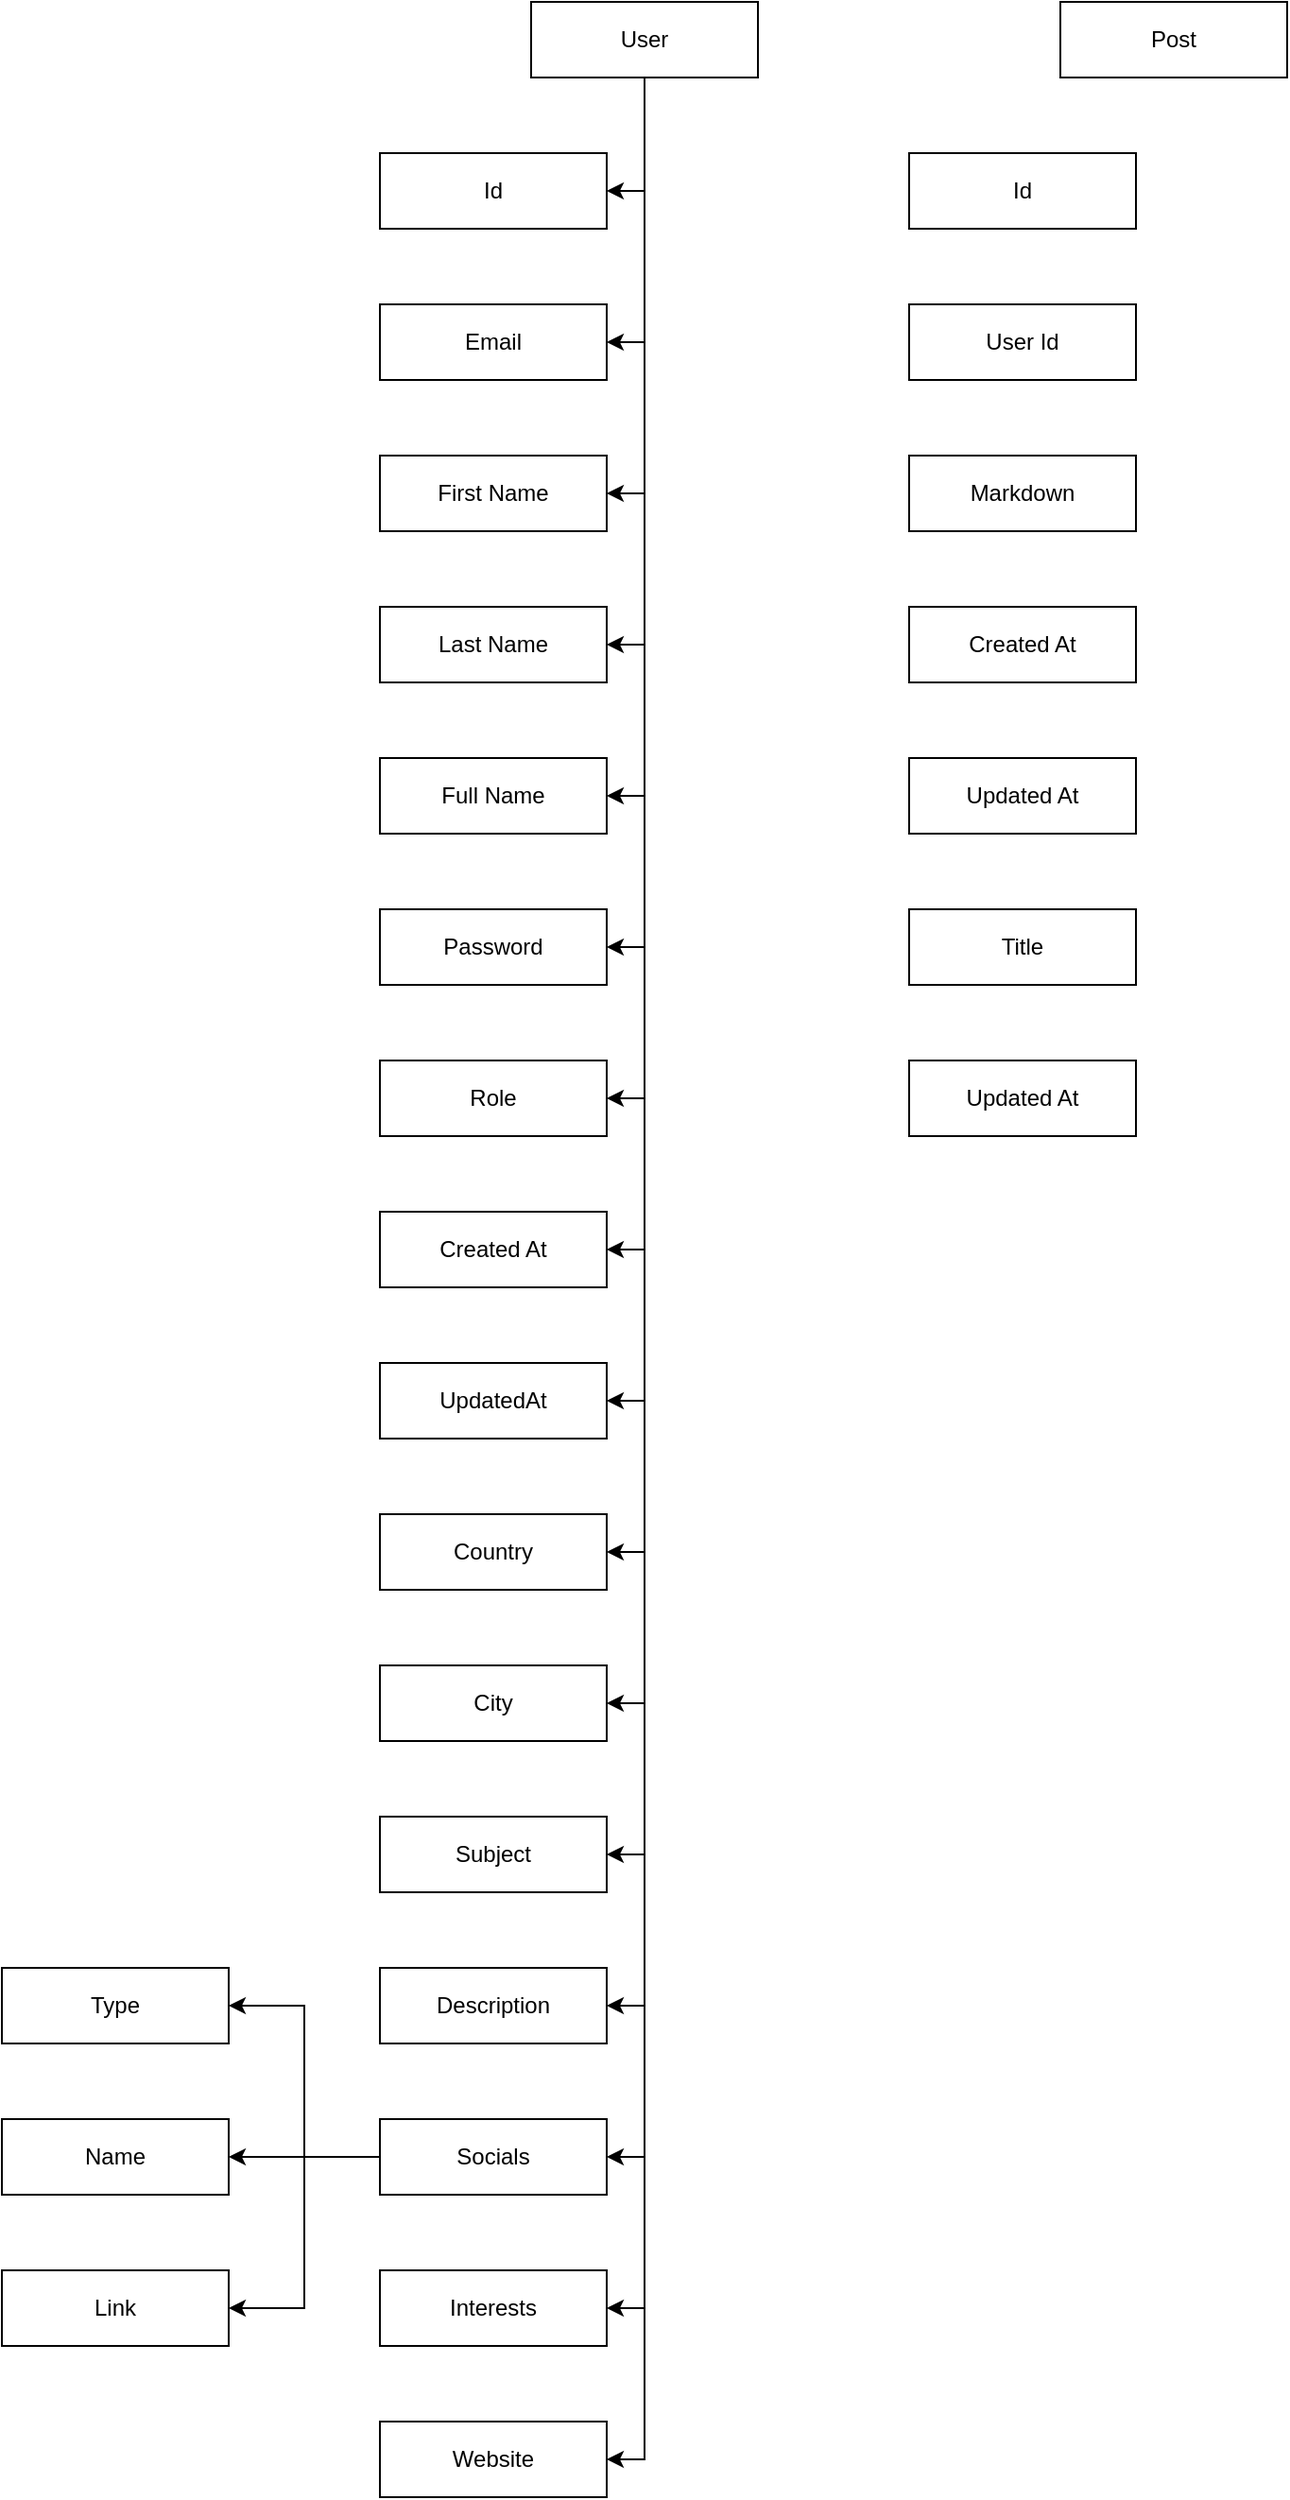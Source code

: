 <mxfile version="20.6.2" type="github">
  <diagram id="An_6A8uYQxj1aYiGU6a9" name="Страница 1">
    <mxGraphModel dx="1920" dy="576" grid="1" gridSize="10" guides="1" tooltips="1" connect="1" arrows="1" fold="1" page="1" pageScale="1" pageWidth="827" pageHeight="1169" math="0" shadow="0">
      <root>
        <mxCell id="0" />
        <mxCell id="1" parent="0" />
        <mxCell id="K3_foTwXIABXSG76bnOj-19" style="edgeStyle=orthogonalEdgeStyle;rounded=0;orthogonalLoop=1;jettySize=auto;html=1;exitX=0.5;exitY=1;exitDx=0;exitDy=0;entryX=1;entryY=0.5;entryDx=0;entryDy=0;" edge="1" parent="1" source="K3_foTwXIABXSG76bnOj-1" target="K3_foTwXIABXSG76bnOj-8">
          <mxGeometry relative="1" as="geometry" />
        </mxCell>
        <mxCell id="K3_foTwXIABXSG76bnOj-20" style="edgeStyle=orthogonalEdgeStyle;rounded=0;orthogonalLoop=1;jettySize=auto;html=1;exitX=0.5;exitY=1;exitDx=0;exitDy=0;entryX=1;entryY=0.5;entryDx=0;entryDy=0;" edge="1" parent="1" source="K3_foTwXIABXSG76bnOj-1" target="K3_foTwXIABXSG76bnOj-2">
          <mxGeometry relative="1" as="geometry" />
        </mxCell>
        <mxCell id="K3_foTwXIABXSG76bnOj-21" style="edgeStyle=orthogonalEdgeStyle;rounded=0;orthogonalLoop=1;jettySize=auto;html=1;exitX=0.5;exitY=1;exitDx=0;exitDy=0;entryX=1;entryY=0.5;entryDx=0;entryDy=0;" edge="1" parent="1" source="K3_foTwXIABXSG76bnOj-1" target="K3_foTwXIABXSG76bnOj-3">
          <mxGeometry relative="1" as="geometry" />
        </mxCell>
        <mxCell id="K3_foTwXIABXSG76bnOj-22" style="edgeStyle=orthogonalEdgeStyle;rounded=0;orthogonalLoop=1;jettySize=auto;html=1;exitX=0.5;exitY=1;exitDx=0;exitDy=0;entryX=1;entryY=0.5;entryDx=0;entryDy=0;" edge="1" parent="1" source="K3_foTwXIABXSG76bnOj-1" target="K3_foTwXIABXSG76bnOj-4">
          <mxGeometry relative="1" as="geometry" />
        </mxCell>
        <mxCell id="K3_foTwXIABXSG76bnOj-23" style="edgeStyle=orthogonalEdgeStyle;rounded=0;orthogonalLoop=1;jettySize=auto;html=1;exitX=0.5;exitY=1;exitDx=0;exitDy=0;entryX=1;entryY=0.5;entryDx=0;entryDy=0;" edge="1" parent="1" source="K3_foTwXIABXSG76bnOj-1" target="K3_foTwXIABXSG76bnOj-5">
          <mxGeometry relative="1" as="geometry" />
        </mxCell>
        <mxCell id="K3_foTwXIABXSG76bnOj-24" style="edgeStyle=orthogonalEdgeStyle;rounded=0;orthogonalLoop=1;jettySize=auto;html=1;exitX=0.5;exitY=1;exitDx=0;exitDy=0;entryX=1;entryY=0.5;entryDx=0;entryDy=0;" edge="1" parent="1" source="K3_foTwXIABXSG76bnOj-1" target="K3_foTwXIABXSG76bnOj-6">
          <mxGeometry relative="1" as="geometry" />
        </mxCell>
        <mxCell id="K3_foTwXIABXSG76bnOj-25" style="edgeStyle=orthogonalEdgeStyle;rounded=0;orthogonalLoop=1;jettySize=auto;html=1;exitX=0.5;exitY=1;exitDx=0;exitDy=0;entryX=1;entryY=0.5;entryDx=0;entryDy=0;" edge="1" parent="1" source="K3_foTwXIABXSG76bnOj-1" target="K3_foTwXIABXSG76bnOj-7">
          <mxGeometry relative="1" as="geometry" />
        </mxCell>
        <mxCell id="K3_foTwXIABXSG76bnOj-26" style="edgeStyle=orthogonalEdgeStyle;rounded=0;orthogonalLoop=1;jettySize=auto;html=1;exitX=0.5;exitY=1;exitDx=0;exitDy=0;entryX=1;entryY=0.5;entryDx=0;entryDy=0;" edge="1" parent="1" source="K3_foTwXIABXSG76bnOj-1" target="K3_foTwXIABXSG76bnOj-9">
          <mxGeometry relative="1" as="geometry" />
        </mxCell>
        <mxCell id="K3_foTwXIABXSG76bnOj-27" style="edgeStyle=orthogonalEdgeStyle;rounded=0;orthogonalLoop=1;jettySize=auto;html=1;exitX=0.5;exitY=1;exitDx=0;exitDy=0;entryX=1;entryY=0.5;entryDx=0;entryDy=0;" edge="1" parent="1" source="K3_foTwXIABXSG76bnOj-1" target="K3_foTwXIABXSG76bnOj-10">
          <mxGeometry relative="1" as="geometry" />
        </mxCell>
        <mxCell id="K3_foTwXIABXSG76bnOj-29" style="edgeStyle=orthogonalEdgeStyle;rounded=0;orthogonalLoop=1;jettySize=auto;html=1;exitX=0.5;exitY=1;exitDx=0;exitDy=0;entryX=1;entryY=0.5;entryDx=0;entryDy=0;" edge="1" parent="1" source="K3_foTwXIABXSG76bnOj-1" target="K3_foTwXIABXSG76bnOj-12">
          <mxGeometry relative="1" as="geometry" />
        </mxCell>
        <mxCell id="K3_foTwXIABXSG76bnOj-30" style="edgeStyle=orthogonalEdgeStyle;rounded=0;orthogonalLoop=1;jettySize=auto;html=1;exitX=0.5;exitY=1;exitDx=0;exitDy=0;entryX=1;entryY=0.5;entryDx=0;entryDy=0;" edge="1" parent="1" source="K3_foTwXIABXSG76bnOj-1" target="K3_foTwXIABXSG76bnOj-13">
          <mxGeometry relative="1" as="geometry" />
        </mxCell>
        <mxCell id="K3_foTwXIABXSG76bnOj-31" style="edgeStyle=orthogonalEdgeStyle;rounded=0;orthogonalLoop=1;jettySize=auto;html=1;exitX=0.5;exitY=1;exitDx=0;exitDy=0;entryX=1;entryY=0.5;entryDx=0;entryDy=0;" edge="1" parent="1" source="K3_foTwXIABXSG76bnOj-1" target="K3_foTwXIABXSG76bnOj-14">
          <mxGeometry relative="1" as="geometry" />
        </mxCell>
        <mxCell id="K3_foTwXIABXSG76bnOj-32" style="edgeStyle=orthogonalEdgeStyle;rounded=0;orthogonalLoop=1;jettySize=auto;html=1;exitX=0.5;exitY=1;exitDx=0;exitDy=0;entryX=1;entryY=0.5;entryDx=0;entryDy=0;" edge="1" parent="1" source="K3_foTwXIABXSG76bnOj-1" target="K3_foTwXIABXSG76bnOj-15">
          <mxGeometry relative="1" as="geometry" />
        </mxCell>
        <mxCell id="K3_foTwXIABXSG76bnOj-33" style="edgeStyle=orthogonalEdgeStyle;rounded=0;orthogonalLoop=1;jettySize=auto;html=1;exitX=0.5;exitY=1;exitDx=0;exitDy=0;entryX=1;entryY=0.5;entryDx=0;entryDy=0;" edge="1" parent="1" source="K3_foTwXIABXSG76bnOj-1" target="K3_foTwXIABXSG76bnOj-16">
          <mxGeometry relative="1" as="geometry" />
        </mxCell>
        <mxCell id="K3_foTwXIABXSG76bnOj-34" style="edgeStyle=orthogonalEdgeStyle;rounded=0;orthogonalLoop=1;jettySize=auto;html=1;exitX=0.5;exitY=1;exitDx=0;exitDy=0;entryX=1;entryY=0.5;entryDx=0;entryDy=0;" edge="1" parent="1" source="K3_foTwXIABXSG76bnOj-1" target="K3_foTwXIABXSG76bnOj-17">
          <mxGeometry relative="1" as="geometry" />
        </mxCell>
        <mxCell id="K3_foTwXIABXSG76bnOj-35" style="edgeStyle=orthogonalEdgeStyle;rounded=0;orthogonalLoop=1;jettySize=auto;html=1;exitX=0.5;exitY=1;exitDx=0;exitDy=0;entryX=1;entryY=0.5;entryDx=0;entryDy=0;" edge="1" parent="1" source="K3_foTwXIABXSG76bnOj-1" target="K3_foTwXIABXSG76bnOj-18">
          <mxGeometry relative="1" as="geometry" />
        </mxCell>
        <mxCell id="K3_foTwXIABXSG76bnOj-1" value="User" style="rounded=0;whiteSpace=wrap;html=1;" vertex="1" parent="1">
          <mxGeometry x="160" y="80" width="120" height="40" as="geometry" />
        </mxCell>
        <mxCell id="K3_foTwXIABXSG76bnOj-2" value="Email" style="rounded=0;whiteSpace=wrap;html=1;" vertex="1" parent="1">
          <mxGeometry x="80" y="240" width="120" height="40" as="geometry" />
        </mxCell>
        <mxCell id="K3_foTwXIABXSG76bnOj-3" value="First Name" style="rounded=0;whiteSpace=wrap;html=1;" vertex="1" parent="1">
          <mxGeometry x="80" y="320" width="120" height="40" as="geometry" />
        </mxCell>
        <mxCell id="K3_foTwXIABXSG76bnOj-4" value="Last Name" style="rounded=0;whiteSpace=wrap;html=1;" vertex="1" parent="1">
          <mxGeometry x="80" y="400" width="120" height="40" as="geometry" />
        </mxCell>
        <mxCell id="K3_foTwXIABXSG76bnOj-5" value="Full Name" style="rounded=0;whiteSpace=wrap;html=1;" vertex="1" parent="1">
          <mxGeometry x="80" y="480" width="120" height="40" as="geometry" />
        </mxCell>
        <mxCell id="K3_foTwXIABXSG76bnOj-6" value="Password" style="rounded=0;whiteSpace=wrap;html=1;" vertex="1" parent="1">
          <mxGeometry x="80" y="560" width="120" height="40" as="geometry" />
        </mxCell>
        <mxCell id="K3_foTwXIABXSG76bnOj-7" value="Role" style="rounded=0;whiteSpace=wrap;html=1;" vertex="1" parent="1">
          <mxGeometry x="80" y="640" width="120" height="40" as="geometry" />
        </mxCell>
        <mxCell id="K3_foTwXIABXSG76bnOj-8" value="Id" style="rounded=0;whiteSpace=wrap;html=1;" vertex="1" parent="1">
          <mxGeometry x="80" y="160" width="120" height="40" as="geometry" />
        </mxCell>
        <mxCell id="K3_foTwXIABXSG76bnOj-9" value="Created At" style="rounded=0;whiteSpace=wrap;html=1;" vertex="1" parent="1">
          <mxGeometry x="80" y="720" width="120" height="40" as="geometry" />
        </mxCell>
        <mxCell id="K3_foTwXIABXSG76bnOj-10" value="UpdatedAt" style="rounded=0;whiteSpace=wrap;html=1;" vertex="1" parent="1">
          <mxGeometry x="80" y="800" width="120" height="40" as="geometry" />
        </mxCell>
        <mxCell id="K3_foTwXIABXSG76bnOj-12" value="Country" style="rounded=0;whiteSpace=wrap;html=1;" vertex="1" parent="1">
          <mxGeometry x="80" y="880" width="120" height="40" as="geometry" />
        </mxCell>
        <mxCell id="K3_foTwXIABXSG76bnOj-13" value="City" style="rounded=0;whiteSpace=wrap;html=1;" vertex="1" parent="1">
          <mxGeometry x="80" y="960" width="120" height="40" as="geometry" />
        </mxCell>
        <mxCell id="K3_foTwXIABXSG76bnOj-14" value="Subject" style="rounded=0;whiteSpace=wrap;html=1;" vertex="1" parent="1">
          <mxGeometry x="80" y="1040" width="120" height="40" as="geometry" />
        </mxCell>
        <mxCell id="K3_foTwXIABXSG76bnOj-15" value="Description" style="rounded=0;whiteSpace=wrap;html=1;" vertex="1" parent="1">
          <mxGeometry x="80" y="1120" width="120" height="40" as="geometry" />
        </mxCell>
        <mxCell id="K3_foTwXIABXSG76bnOj-40" style="edgeStyle=orthogonalEdgeStyle;rounded=0;orthogonalLoop=1;jettySize=auto;html=1;exitX=0;exitY=0.5;exitDx=0;exitDy=0;entryX=1;entryY=0.5;entryDx=0;entryDy=0;" edge="1" parent="1" source="K3_foTwXIABXSG76bnOj-16" target="K3_foTwXIABXSG76bnOj-37">
          <mxGeometry relative="1" as="geometry" />
        </mxCell>
        <mxCell id="K3_foTwXIABXSG76bnOj-41" style="edgeStyle=orthogonalEdgeStyle;rounded=0;orthogonalLoop=1;jettySize=auto;html=1;exitX=0;exitY=0.5;exitDx=0;exitDy=0;entryX=1;entryY=0.5;entryDx=0;entryDy=0;" edge="1" parent="1" source="K3_foTwXIABXSG76bnOj-16" target="K3_foTwXIABXSG76bnOj-38">
          <mxGeometry relative="1" as="geometry" />
        </mxCell>
        <mxCell id="K3_foTwXIABXSG76bnOj-42" style="edgeStyle=orthogonalEdgeStyle;rounded=0;orthogonalLoop=1;jettySize=auto;html=1;exitX=0;exitY=0.5;exitDx=0;exitDy=0;entryX=1;entryY=0.5;entryDx=0;entryDy=0;" edge="1" parent="1" source="K3_foTwXIABXSG76bnOj-16" target="K3_foTwXIABXSG76bnOj-39">
          <mxGeometry relative="1" as="geometry" />
        </mxCell>
        <mxCell id="K3_foTwXIABXSG76bnOj-16" value="Socials" style="rounded=0;whiteSpace=wrap;html=1;" vertex="1" parent="1">
          <mxGeometry x="80" y="1200" width="120" height="40" as="geometry" />
        </mxCell>
        <mxCell id="K3_foTwXIABXSG76bnOj-17" value="Interests" style="rounded=0;whiteSpace=wrap;html=1;" vertex="1" parent="1">
          <mxGeometry x="80" y="1280" width="120" height="40" as="geometry" />
        </mxCell>
        <mxCell id="K3_foTwXIABXSG76bnOj-18" value="Website" style="rounded=0;whiteSpace=wrap;html=1;" vertex="1" parent="1">
          <mxGeometry x="80" y="1360" width="120" height="40" as="geometry" />
        </mxCell>
        <mxCell id="K3_foTwXIABXSG76bnOj-37" value="Type" style="rounded=0;whiteSpace=wrap;html=1;" vertex="1" parent="1">
          <mxGeometry x="-120" y="1120" width="120" height="40" as="geometry" />
        </mxCell>
        <mxCell id="K3_foTwXIABXSG76bnOj-38" value="Name" style="rounded=0;whiteSpace=wrap;html=1;" vertex="1" parent="1">
          <mxGeometry x="-120" y="1200" width="120" height="40" as="geometry" />
        </mxCell>
        <mxCell id="K3_foTwXIABXSG76bnOj-39" value="Link" style="rounded=0;whiteSpace=wrap;html=1;" vertex="1" parent="1">
          <mxGeometry x="-120" y="1280" width="120" height="40" as="geometry" />
        </mxCell>
        <mxCell id="K3_foTwXIABXSG76bnOj-43" value="Post" style="rounded=0;whiteSpace=wrap;html=1;" vertex="1" parent="1">
          <mxGeometry x="440" y="80" width="120" height="40" as="geometry" />
        </mxCell>
        <mxCell id="K3_foTwXIABXSG76bnOj-44" value="Id" style="rounded=0;whiteSpace=wrap;html=1;" vertex="1" parent="1">
          <mxGeometry x="360" y="160" width="120" height="40" as="geometry" />
        </mxCell>
        <mxCell id="K3_foTwXIABXSG76bnOj-45" value="User Id" style="rounded=0;whiteSpace=wrap;html=1;" vertex="1" parent="1">
          <mxGeometry x="360" y="240" width="120" height="40" as="geometry" />
        </mxCell>
        <mxCell id="K3_foTwXIABXSG76bnOj-46" value="Markdown" style="rounded=0;whiteSpace=wrap;html=1;" vertex="1" parent="1">
          <mxGeometry x="360" y="320" width="120" height="40" as="geometry" />
        </mxCell>
        <mxCell id="K3_foTwXIABXSG76bnOj-47" value="Created At" style="rounded=0;whiteSpace=wrap;html=1;" vertex="1" parent="1">
          <mxGeometry x="360" y="400" width="120" height="40" as="geometry" />
        </mxCell>
        <mxCell id="K3_foTwXIABXSG76bnOj-48" value="Updated At" style="rounded=0;whiteSpace=wrap;html=1;" vertex="1" parent="1">
          <mxGeometry x="360" y="480" width="120" height="40" as="geometry" />
        </mxCell>
        <mxCell id="K3_foTwXIABXSG76bnOj-49" value="Title" style="rounded=0;whiteSpace=wrap;html=1;" vertex="1" parent="1">
          <mxGeometry x="360" y="560" width="120" height="40" as="geometry" />
        </mxCell>
        <mxCell id="K3_foTwXIABXSG76bnOj-52" value="Updated At" style="rounded=0;whiteSpace=wrap;html=1;" vertex="1" parent="1">
          <mxGeometry x="360" y="640" width="120" height="40" as="geometry" />
        </mxCell>
      </root>
    </mxGraphModel>
  </diagram>
</mxfile>
